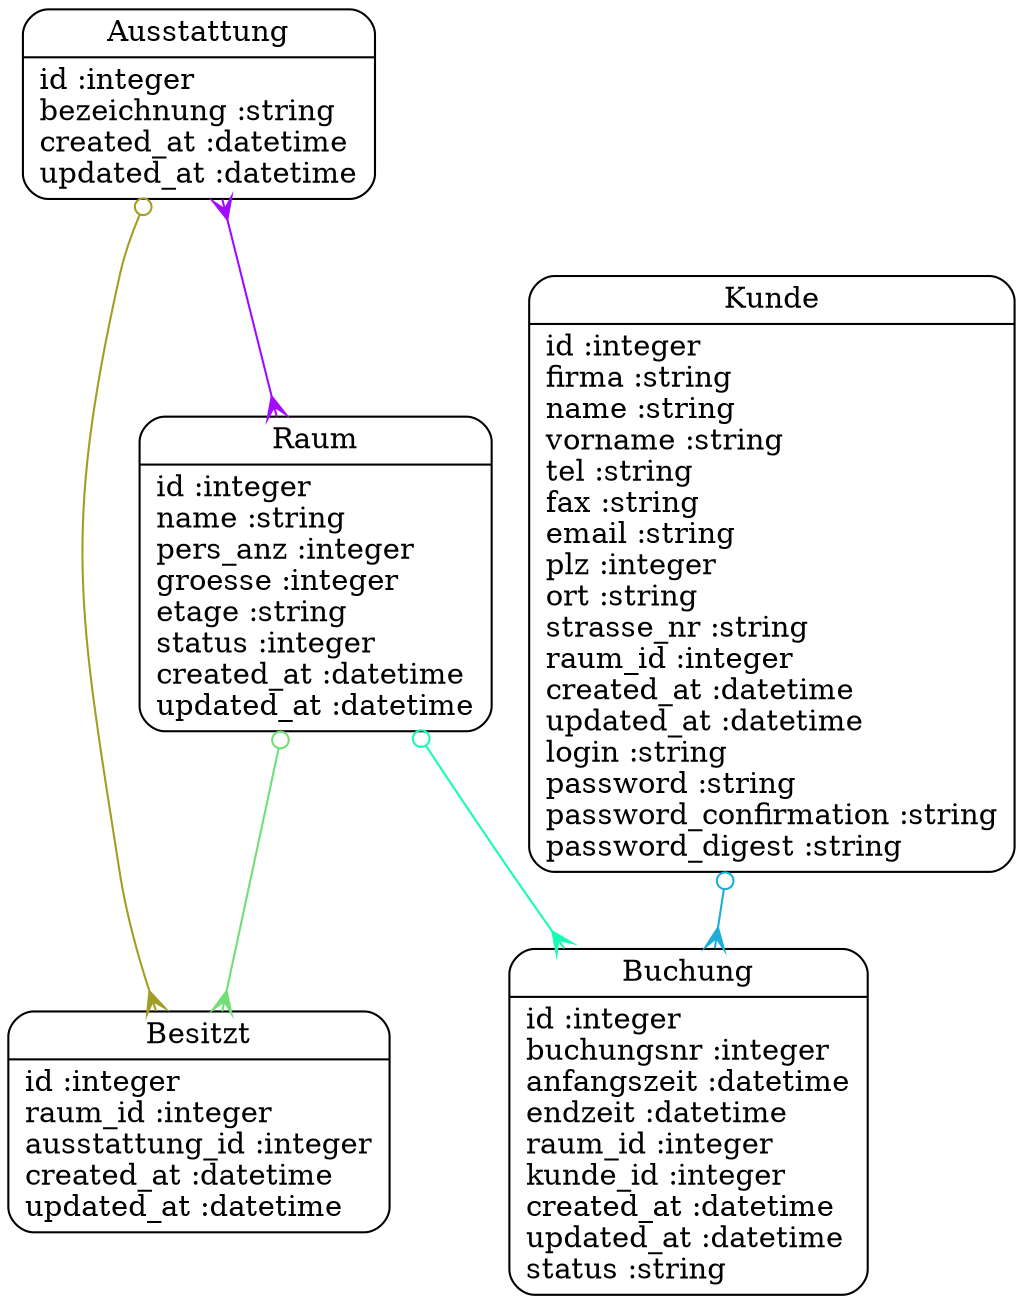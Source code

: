 digraph models_diagram {
	graph[overlap=false, splines=true]
	"Ausstattung" [shape=Mrecord, label="{Ausstattung|id :integer\lbezeichnung :string\lcreated_at :datetime\lupdated_at :datetime\l}"]
	"Besitzt" [shape=Mrecord, label="{Besitzt|id :integer\lraum_id :integer\lausstattung_id :integer\lcreated_at :datetime\lupdated_at :datetime\l}"]
	"Buchung" [shape=Mrecord, label="{Buchung|id :integer\lbuchungsnr :integer\lanfangszeit :datetime\lendzeit :datetime\lraum_id :integer\lkunde_id :integer\lcreated_at :datetime\lupdated_at :datetime\lstatus :string\l}"]
	"Kunde" [shape=Mrecord, label="{Kunde|id :integer\lfirma :string\lname :string\lvorname :string\ltel :string\lfax :string\lemail :string\lplz :integer\lort :string\lstrasse_nr :string\lraum_id :integer\lcreated_at :datetime\lupdated_at :datetime\llogin :string\lpassword :string\lpassword_confirmation :string\lpassword_digest :string\l}"]
	"Raum" [shape=Mrecord, label="{Raum|id :integer\lname :string\lpers_anz :integer\lgroesse :integer\letage :string\lstatus :integer\lcreated_at :datetime\lupdated_at :datetime\l}"]
	"Ausstattung" -> "Besitzt" [arrowtail=odot, arrowhead=crow, dir=both color="#A29D25"]
	"Ausstattung" -> "Raum" [arrowtail=crow, arrowhead=crow, dir=both color="#A20CFA"]
	"Kunde" -> "Buchung" [arrowtail=odot, arrowhead=crow, dir=both color="#1DADD8"]
	"Raum" -> "Besitzt" [arrowtail=odot, arrowhead=crow, dir=both color="#71DE78"]
	"Raum" -> "Buchung" [arrowtail=odot, arrowhead=crow, dir=both color="#17FBB4"]
}

